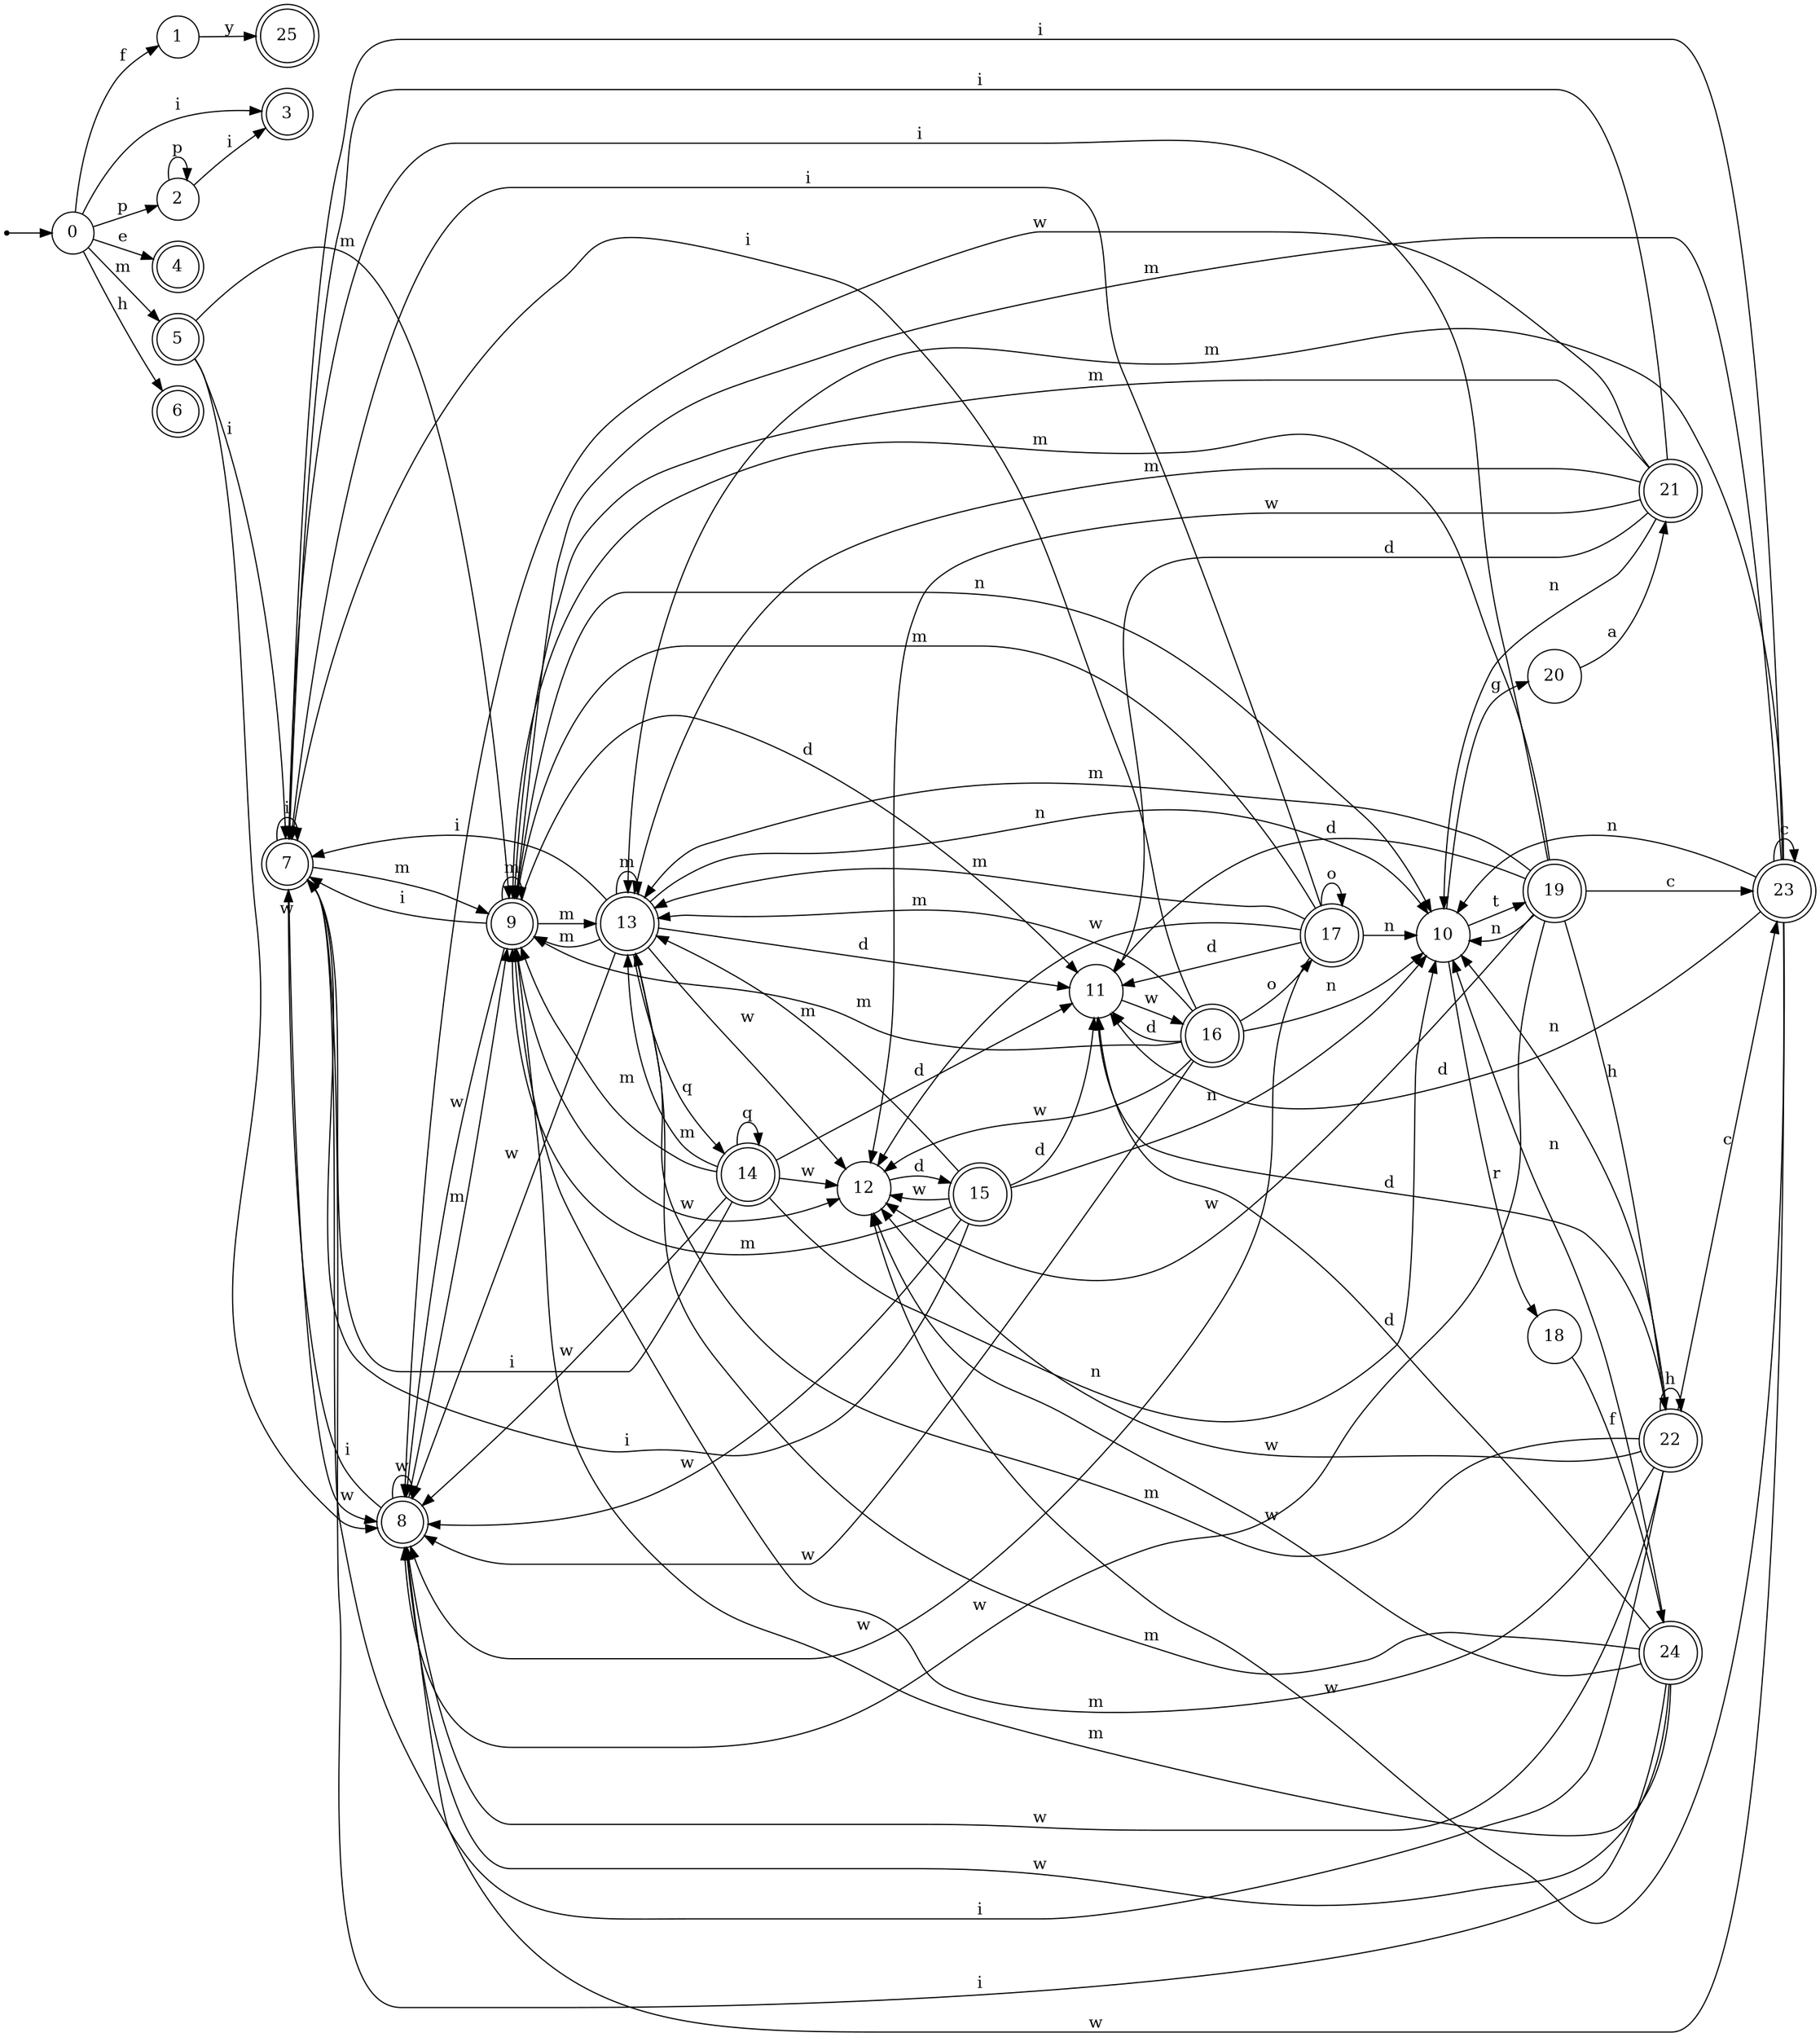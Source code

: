 digraph finite_state_machine {
rankdir=LR;
size="20,20";
node [shape = point]; "dummy0"
node [shape = circle]; "0";
"dummy0" -> "0";
node [shape = circle]; "1";
node [shape = circle]; "2";
node [shape = doublecircle]; "3";node [shape = doublecircle]; "4";node [shape = doublecircle]; "5";node [shape = doublecircle]; "6";node [shape = doublecircle]; "7";node [shape = doublecircle]; "8";node [shape = doublecircle]; "9";node [shape = circle]; "10";
node [shape = circle]; "11";
node [shape = circle]; "12";
node [shape = doublecircle]; "13";node [shape = doublecircle]; "14";node [shape = doublecircle]; "15";node [shape = doublecircle]; "16";node [shape = doublecircle]; "17";node [shape = circle]; "18";
node [shape = doublecircle]; "19";node [shape = circle]; "20";
node [shape = doublecircle]; "21";node [shape = doublecircle]; "22";node [shape = doublecircle]; "23";node [shape = doublecircle]; "24";node [shape = doublecircle]; "25";"0" -> "1" [label = "f"];
 "0" -> "2" [label = "p"];
 "0" -> "3" [label = "i"];
 "0" -> "4" [label = "e"];
 "0" -> "5" [label = "m"];
 "0" -> "6" [label = "h"];
 "5" -> "7" [label = "i"];
 "5" -> "8" [label = "w"];
 "5" -> "9" [label = "m"];
 "9" -> "9" [label = "m"];
 "9" -> "13" [label = "m"];
 "9" -> "10" [label = "n"];
 "9" -> "11" [label = "d"];
 "9" -> "8" [label = "w"];
 "9" -> "12" [label = "w"];
 "9" -> "7" [label = "i"];
 "13" -> "9" [label = "m"];
 "13" -> "13" [label = "m"];
 "13" -> "14" [label = "q"];
 "13" -> "10" [label = "n"];
 "13" -> "11" [label = "d"];
 "13" -> "8" [label = "w"];
 "13" -> "12" [label = "w"];
 "13" -> "7" [label = "i"];
 "14" -> "14" [label = "q"];
 "14" -> "9" [label = "m"];
 "14" -> "13" [label = "m"];
 "14" -> "10" [label = "n"];
 "14" -> "11" [label = "d"];
 "14" -> "8" [label = "w"];
 "14" -> "12" [label = "w"];
 "14" -> "7" [label = "i"];
 "12" -> "15" [label = "d"];
 "15" -> "8" [label = "w"];
 "15" -> "12" [label = "w"];
 "15" -> "10" [label = "n"];
 "15" -> "11" [label = "d"];
 "15" -> "9" [label = "m"];
 "15" -> "13" [label = "m"];
 "15" -> "7" [label = "i"];
 "11" -> "16" [label = "w"];
 "16" -> "11" [label = "d"];
 "16" -> "17" [label = "o"];
 "16" -> "10" [label = "n"];
 "16" -> "8" [label = "w"];
 "16" -> "12" [label = "w"];
 "16" -> "9" [label = "m"];
 "16" -> "13" [label = "m"];
 "16" -> "7" [label = "i"];
 "17" -> "17" [label = "o"];
 "17" -> "11" [label = "d"];
 "17" -> "10" [label = "n"];
 "17" -> "8" [label = "w"];
 "17" -> "12" [label = "w"];
 "17" -> "9" [label = "m"];
 "17" -> "13" [label = "m"];
 "17" -> "7" [label = "i"];
 "10" -> "18" [label = "r"];
 "10" -> "19" [label = "t"];
 "10" -> "20" [label = "g"];
 "20" -> "21" [label = "a"];
 "21" -> "10" [label = "n"];
 "21" -> "11" [label = "d"];
 "21" -> "8" [label = "w"];
 "21" -> "12" [label = "w"];
 "21" -> "9" [label = "m"];
 "21" -> "13" [label = "m"];
 "21" -> "7" [label = "i"];
 "19" -> "22" [label = "h"];
 "19" -> "23" [label = "c"];
 "19" -> "10" [label = "n"];
 "19" -> "11" [label = "d"];
 "19" -> "8" [label = "w"];
 "19" -> "12" [label = "w"];
 "19" -> "9" [label = "m"];
 "19" -> "13" [label = "m"];
 "19" -> "7" [label = "i"];
 "23" -> "23" [label = "c"];
 "23" -> "10" [label = "n"];
 "23" -> "11" [label = "d"];
 "23" -> "8" [label = "w"];
 "23" -> "12" [label = "w"];
 "23" -> "9" [label = "m"];
 "23" -> "13" [label = "m"];
 "23" -> "7" [label = "i"];
 "22" -> "22" [label = "h"];
 "22" -> "23" [label = "c"];
 "22" -> "10" [label = "n"];
 "22" -> "11" [label = "d"];
 "22" -> "8" [label = "w"];
 "22" -> "12" [label = "w"];
 "22" -> "9" [label = "m"];
 "22" -> "13" [label = "m"];
 "22" -> "7" [label = "i"];
 "18" -> "24" [label = "f"];
 "24" -> "10" [label = "n"];
 "24" -> "11" [label = "d"];
 "24" -> "8" [label = "w"];
 "24" -> "12" [label = "w"];
 "24" -> "9" [label = "m"];
 "24" -> "13" [label = "m"];
 "24" -> "7" [label = "i"];
 "8" -> "8" [label = "w"];
 "8" -> "7" [label = "i"];
 "8" -> "9" [label = "m"];
 "7" -> "7" [label = "i"];
 "7" -> "8" [label = "w"];
 "7" -> "9" [label = "m"];
 "2" -> "2" [label = "p"];
 "2" -> "3" [label = "i"];
 "1" -> "25" [label = "y"];
 }
